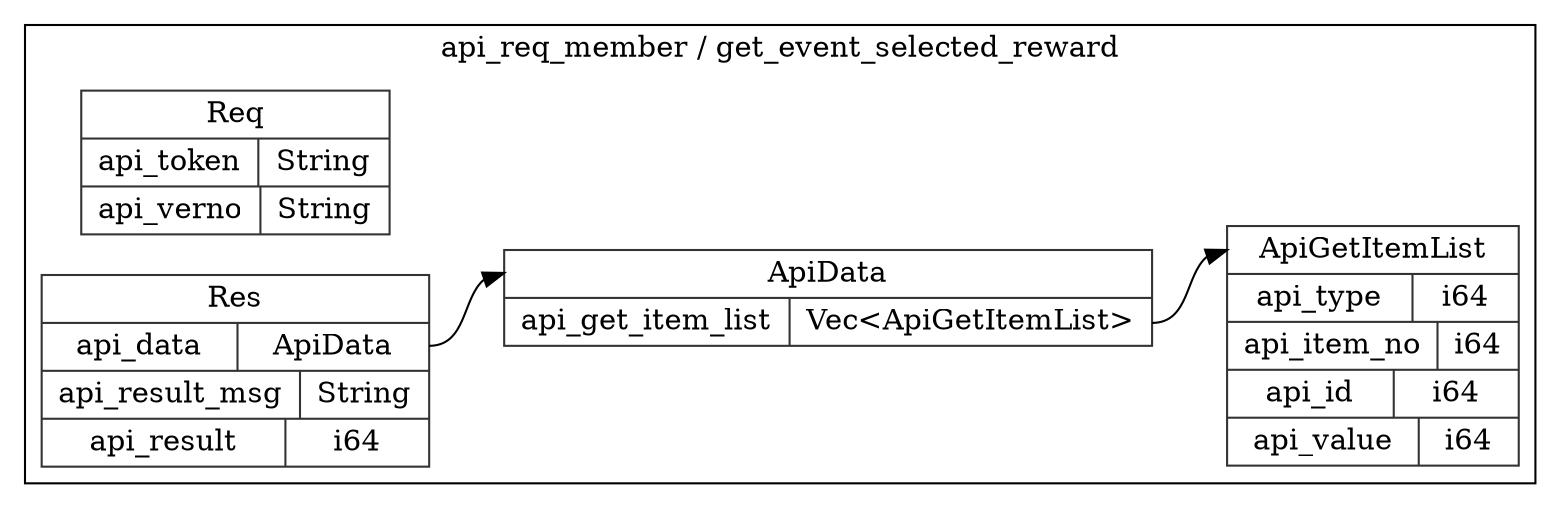 digraph {
  rankdir=LR;
  subgraph cluster_0 {
    label="api_req_member / get_event_selected_reward";
    node [style="filled", color=white, style="solid", color=gray20];
    api_req_member__get_event_selected_reward__ApiGetItemList [label="<ApiGetItemList> ApiGetItemList  | { api_type | <api_type> i64 } | { api_item_no | <api_item_no> i64 } | { api_id | <api_id> i64 } | { api_value | <api_value> i64 }", shape=record];
    api_req_member__get_event_selected_reward__Req [label="<Req> Req  | { api_token | <api_token> String } | { api_verno | <api_verno> String }", shape=record];
    api_req_member__get_event_selected_reward__ApiData [label="<ApiData> ApiData  | { api_get_item_list | <api_get_item_list> Vec\<ApiGetItemList\> }", shape=record];
    api_req_member__get_event_selected_reward__ApiData:api_get_item_list:e -> api_req_member__get_event_selected_reward__ApiGetItemList:ApiGetItemList:w;
    api_req_member__get_event_selected_reward__Res [label="<Res> Res  | { api_data | <api_data> ApiData } | { api_result_msg | <api_result_msg> String } | { api_result | <api_result> i64 }", shape=record];
    api_req_member__get_event_selected_reward__Res:api_data:e -> api_req_member__get_event_selected_reward__ApiData:ApiData:w;
  }
}

